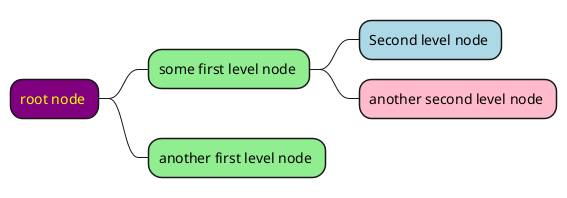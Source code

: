 @startmindmap

<style>
mindmapDiagram {
    .root {
        BackgroundColor purple
        FontColor Yellow
        FontName Impact
    }
    .green {
        BackgroundColor lightgreen
    }
    .rose {
        BackgroundColor #FFBBCC
    }
    .your_style_name {
        BackgroundColor LightBlue
    }
}
</style>

* root node <<root>>
    * some first level node <<green>>
        * Second level node <<your_style_name>>
        * another second level node <<rose>>
    * another first level node <<green>>
@endmindmap